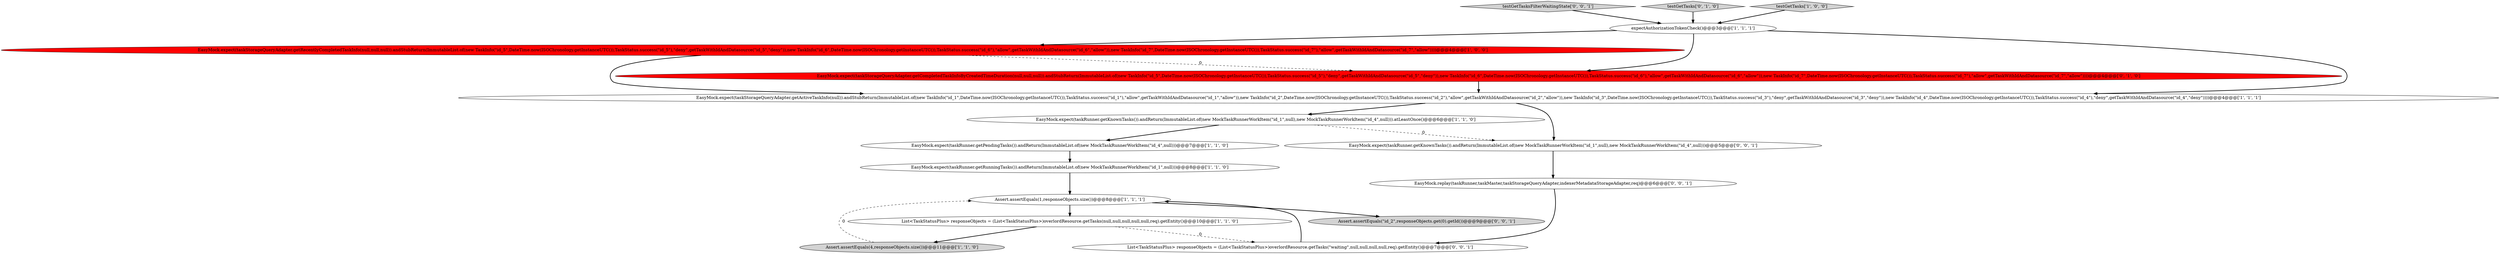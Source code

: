 digraph {
1 [style = filled, label = "EasyMock.expect(taskRunner.getRunningTasks()).andReturn(ImmutableList.of(new MockTaskRunnerWorkItem(\"id_1\",null)))@@@8@@@['1', '1', '0']", fillcolor = white, shape = ellipse image = "AAA0AAABBB1BBB"];
4 [style = filled, label = "EasyMock.expect(taskStorageQueryAdapter.getActiveTaskInfo(null)).andStubReturn(ImmutableList.of(new TaskInfo(\"id_1\",DateTime.now(ISOChronology.getInstanceUTC()),TaskStatus.success(\"id_1\"),\"allow\",getTaskWithIdAndDatasource(\"id_1\",\"allow\")),new TaskInfo(\"id_2\",DateTime.now(ISOChronology.getInstanceUTC()),TaskStatus.success(\"id_2\"),\"allow\",getTaskWithIdAndDatasource(\"id_2\",\"allow\")),new TaskInfo(\"id_3\",DateTime.now(ISOChronology.getInstanceUTC()),TaskStatus.success(\"id_3\"),\"deny\",getTaskWithIdAndDatasource(\"id_3\",\"deny\")),new TaskInfo(\"id_4\",DateTime.now(ISOChronology.getInstanceUTC()),TaskStatus.success(\"id_4\"),\"deny\",getTaskWithIdAndDatasource(\"id_4\",\"deny\"))))@@@4@@@['1', '1', '1']", fillcolor = white, shape = ellipse image = "AAA0AAABBB1BBB"];
15 [style = filled, label = "testGetTasksFilterWaitingState['0', '0', '1']", fillcolor = lightgray, shape = diamond image = "AAA0AAABBB3BBB"];
6 [style = filled, label = "List<TaskStatusPlus> responseObjects = (List<TaskStatusPlus>)overlordResource.getTasks(null,null,null,null,null,req).getEntity()@@@10@@@['1', '1', '0']", fillcolor = white, shape = ellipse image = "AAA0AAABBB1BBB"];
7 [style = filled, label = "EasyMock.expect(taskStorageQueryAdapter.getRecentlyCompletedTaskInfo(null,null,null)).andStubReturn(ImmutableList.of(new TaskInfo(\"id_5\",DateTime.now(ISOChronology.getInstanceUTC()),TaskStatus.success(\"id_5\"),\"deny\",getTaskWithIdAndDatasource(\"id_5\",\"deny\")),new TaskInfo(\"id_6\",DateTime.now(ISOChronology.getInstanceUTC()),TaskStatus.success(\"id_6\"),\"allow\",getTaskWithIdAndDatasource(\"id_6\",\"allow\")),new TaskInfo(\"id_7\",DateTime.now(ISOChronology.getInstanceUTC()),TaskStatus.success(\"id_7\"),\"allow\",getTaskWithIdAndDatasource(\"id_7\",\"allow\"))))@@@4@@@['1', '0', '0']", fillcolor = red, shape = ellipse image = "AAA1AAABBB1BBB"];
3 [style = filled, label = "EasyMock.expect(taskRunner.getPendingTasks()).andReturn(ImmutableList.of(new MockTaskRunnerWorkItem(\"id_4\",null)))@@@7@@@['1', '1', '0']", fillcolor = white, shape = ellipse image = "AAA0AAABBB1BBB"];
9 [style = filled, label = "Assert.assertEquals(4,responseObjects.size())@@@11@@@['1', '1', '0']", fillcolor = lightgray, shape = ellipse image = "AAA0AAABBB1BBB"];
12 [style = filled, label = "Assert.assertEquals(\"id_2\",responseObjects.get(0).getId())@@@9@@@['0', '0', '1']", fillcolor = lightgray, shape = ellipse image = "AAA0AAABBB3BBB"];
5 [style = filled, label = "Assert.assertEquals(1,responseObjects.size())@@@8@@@['1', '1', '1']", fillcolor = white, shape = ellipse image = "AAA0AAABBB1BBB"];
10 [style = filled, label = "testGetTasks['0', '1', '0']", fillcolor = lightgray, shape = diamond image = "AAA0AAABBB2BBB"];
2 [style = filled, label = "testGetTasks['1', '0', '0']", fillcolor = lightgray, shape = diamond image = "AAA0AAABBB1BBB"];
16 [style = filled, label = "EasyMock.expect(taskRunner.getKnownTasks()).andReturn(ImmutableList.of(new MockTaskRunnerWorkItem(\"id_1\",null),new MockTaskRunnerWorkItem(\"id_4\",null)))@@@5@@@['0', '0', '1']", fillcolor = white, shape = ellipse image = "AAA0AAABBB3BBB"];
13 [style = filled, label = "EasyMock.replay(taskRunner,taskMaster,taskStorageQueryAdapter,indexerMetadataStorageAdapter,req)@@@6@@@['0', '0', '1']", fillcolor = white, shape = ellipse image = "AAA0AAABBB3BBB"];
14 [style = filled, label = "List<TaskStatusPlus> responseObjects = (List<TaskStatusPlus>)overlordResource.getTasks(\"waiting\",null,null,null,null,req).getEntity()@@@7@@@['0', '0', '1']", fillcolor = white, shape = ellipse image = "AAA0AAABBB3BBB"];
11 [style = filled, label = "EasyMock.expect(taskStorageQueryAdapter.getCompletedTaskInfoByCreatedTimeDuration(null,null,null)).andStubReturn(ImmutableList.of(new TaskInfo(\"id_5\",DateTime.now(ISOChronology.getInstanceUTC()),TaskStatus.success(\"id_5\"),\"deny\",getTaskWithIdAndDatasource(\"id_5\",\"deny\")),new TaskInfo(\"id_6\",DateTime.now(ISOChronology.getInstanceUTC()),TaskStatus.success(\"id_6\"),\"allow\",getTaskWithIdAndDatasource(\"id_6\",\"allow\")),new TaskInfo(\"id_7\",DateTime.now(ISOChronology.getInstanceUTC()),TaskStatus.success(\"id_7\"),\"allow\",getTaskWithIdAndDatasource(\"id_7\",\"allow\"))))@@@4@@@['0', '1', '0']", fillcolor = red, shape = ellipse image = "AAA1AAABBB2BBB"];
8 [style = filled, label = "EasyMock.expect(taskRunner.getKnownTasks()).andReturn(ImmutableList.of(new MockTaskRunnerWorkItem(\"id_1\",null),new MockTaskRunnerWorkItem(\"id_4\",null))).atLeastOnce()@@@6@@@['1', '1', '0']", fillcolor = white, shape = ellipse image = "AAA0AAABBB1BBB"];
0 [style = filled, label = "expectAuthorizationTokenCheck()@@@3@@@['1', '1', '1']", fillcolor = white, shape = ellipse image = "AAA0AAABBB1BBB"];
1->5 [style = bold, label=""];
16->13 [style = bold, label=""];
8->16 [style = dashed, label="0"];
3->1 [style = bold, label=""];
11->4 [style = bold, label=""];
8->3 [style = bold, label=""];
7->11 [style = dashed, label="0"];
0->11 [style = bold, label=""];
7->4 [style = bold, label=""];
6->14 [style = dashed, label="0"];
0->7 [style = bold, label=""];
9->5 [style = dashed, label="0"];
2->0 [style = bold, label=""];
5->6 [style = bold, label=""];
5->12 [style = bold, label=""];
0->4 [style = bold, label=""];
15->0 [style = bold, label=""];
10->0 [style = bold, label=""];
4->8 [style = bold, label=""];
6->9 [style = bold, label=""];
13->14 [style = bold, label=""];
4->16 [style = bold, label=""];
14->5 [style = bold, label=""];
}
